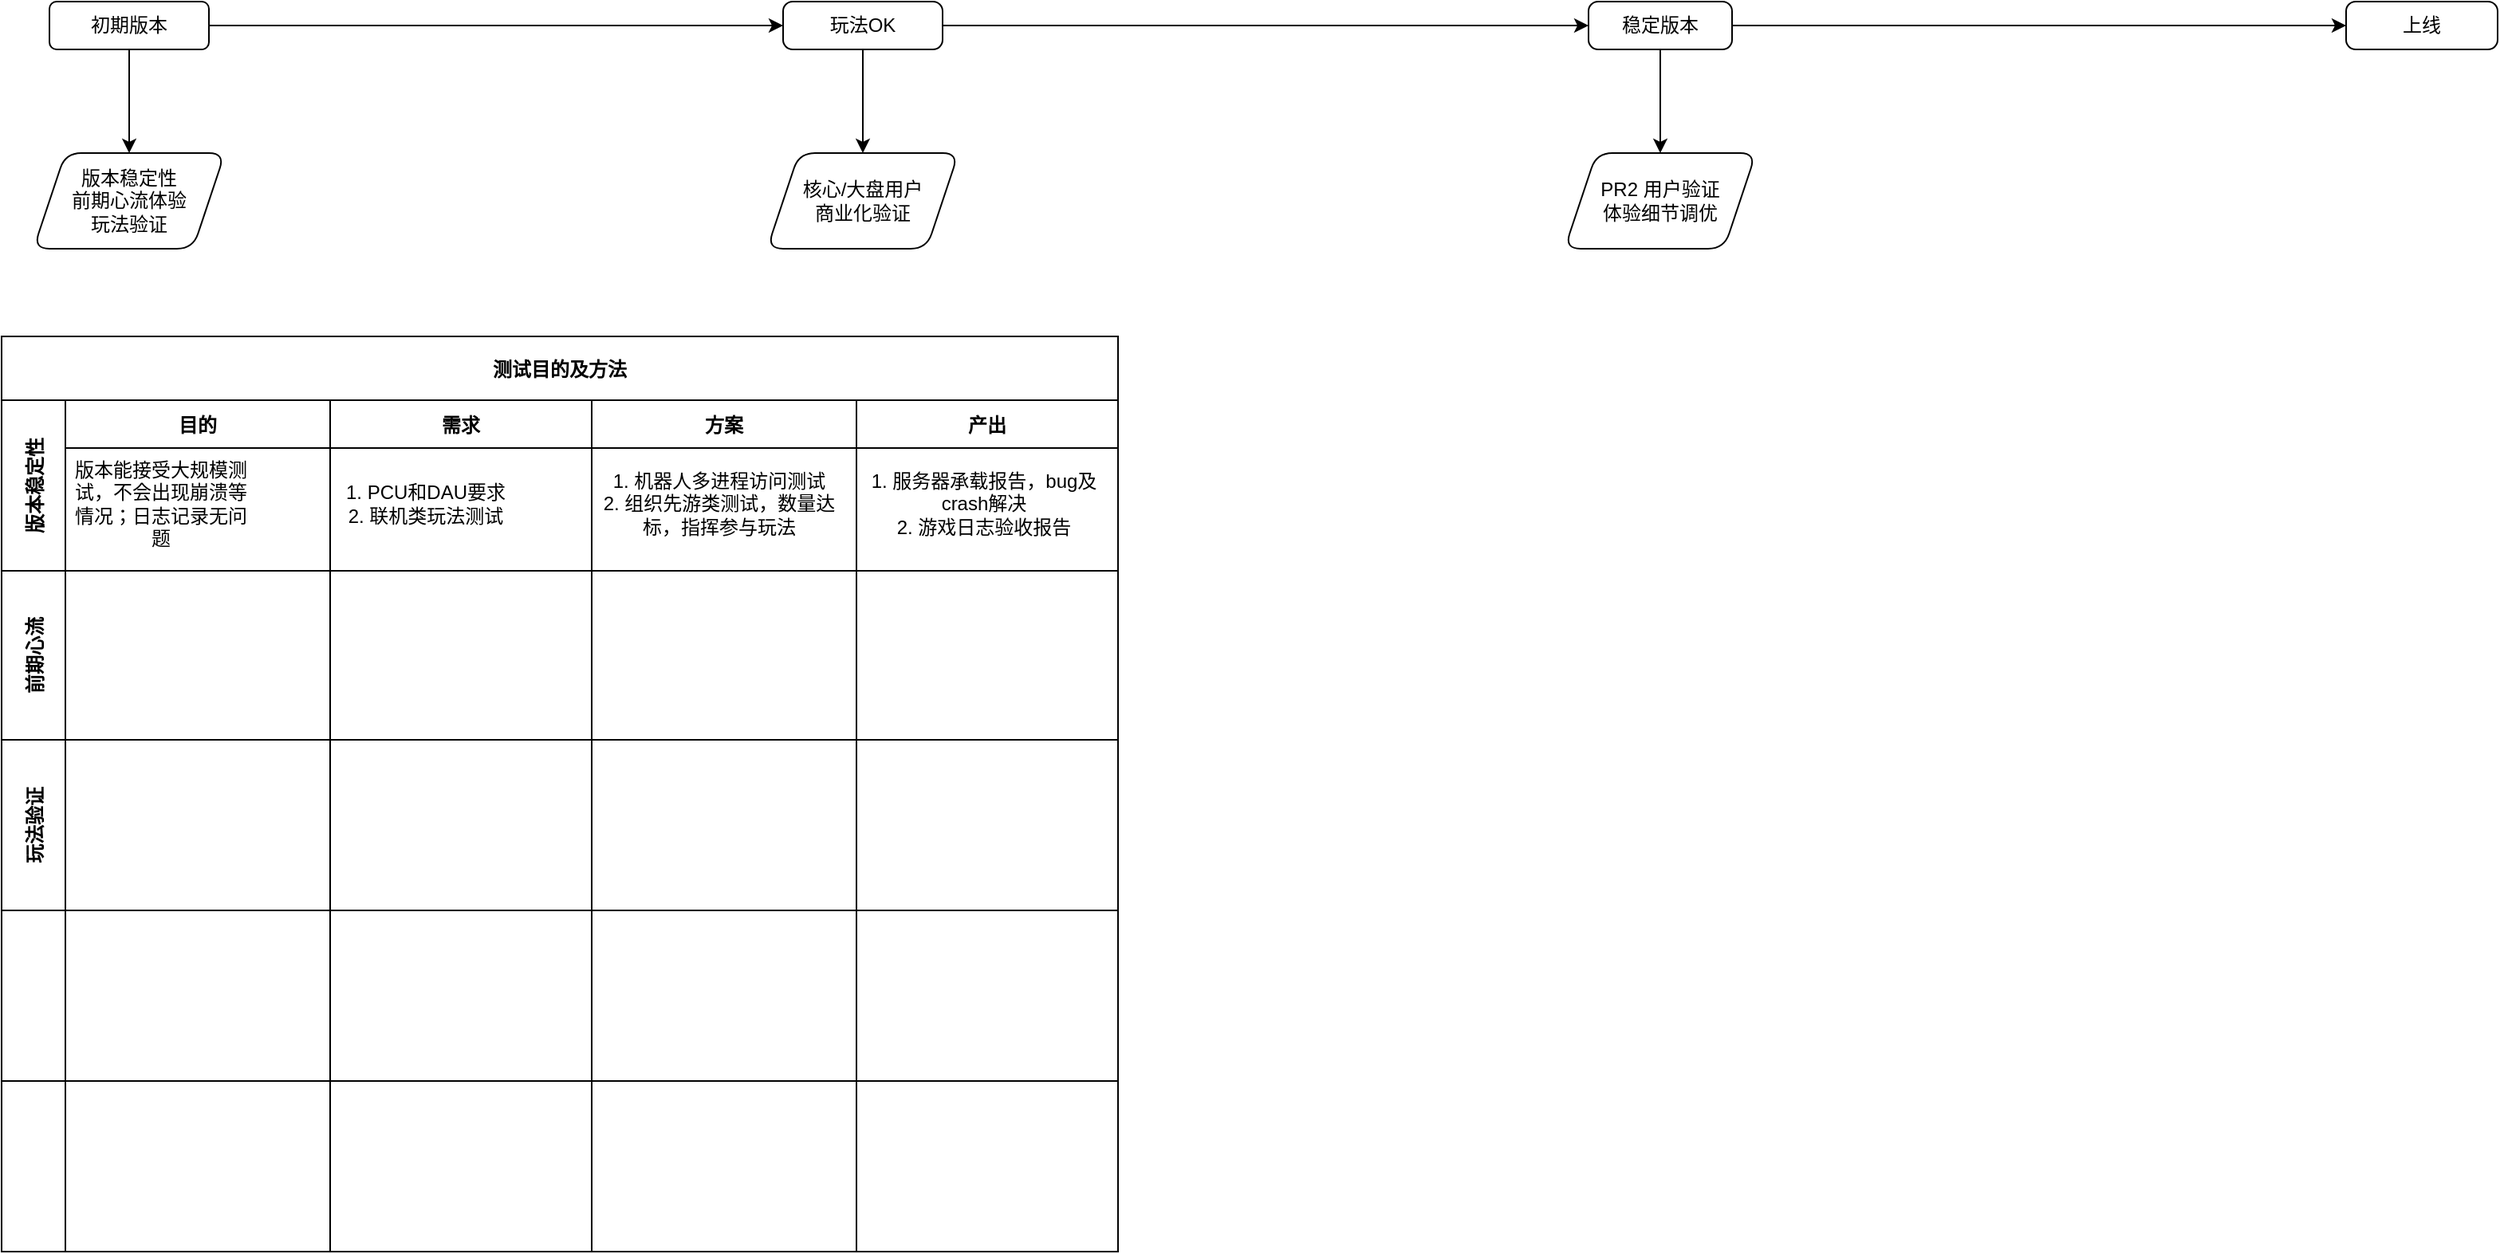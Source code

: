 <mxfile version="16.2.4" type="github">
  <diagram id="Qz1s9SNeP7v2p1puwppg" name="Page-1">
    <mxGraphModel dx="1038" dy="547" grid="1" gridSize="10" guides="1" tooltips="1" connect="1" arrows="1" fold="1" page="1" pageScale="1" pageWidth="1654" pageHeight="2336" math="0" shadow="0">
      <root>
        <mxCell id="0" />
        <mxCell id="1" parent="0" />
        <mxCell id="sKu4yoeBNKB5ariSwKYG-6" value="" style="edgeStyle=orthogonalEdgeStyle;rounded=0;orthogonalLoop=1;jettySize=auto;html=1;" edge="1" parent="1" source="sKu4yoeBNKB5ariSwKYG-1" target="sKu4yoeBNKB5ariSwKYG-5">
          <mxGeometry relative="1" as="geometry" />
        </mxCell>
        <mxCell id="sKu4yoeBNKB5ariSwKYG-8" value="" style="edgeStyle=orthogonalEdgeStyle;rounded=0;orthogonalLoop=1;jettySize=auto;html=1;" edge="1" parent="1" source="sKu4yoeBNKB5ariSwKYG-1" target="sKu4yoeBNKB5ariSwKYG-7">
          <mxGeometry relative="1" as="geometry" />
        </mxCell>
        <mxCell id="sKu4yoeBNKB5ariSwKYG-1" value="初期版本" style="rounded=1;whiteSpace=wrap;html=1;" vertex="1" parent="1">
          <mxGeometry x="70" y="40" width="100" height="30" as="geometry" />
        </mxCell>
        <mxCell id="sKu4yoeBNKB5ariSwKYG-5" value="版本稳定性&lt;br&gt;前期心流体验&lt;br&gt;玩法验证" style="shape=parallelogram;perimeter=parallelogramPerimeter;whiteSpace=wrap;html=1;fixedSize=1;rounded=1;" vertex="1" parent="1">
          <mxGeometry x="60" y="135" width="120" height="60" as="geometry" />
        </mxCell>
        <mxCell id="sKu4yoeBNKB5ariSwKYG-10" value="" style="edgeStyle=orthogonalEdgeStyle;rounded=0;orthogonalLoop=1;jettySize=auto;html=1;" edge="1" parent="1" source="sKu4yoeBNKB5ariSwKYG-7" target="sKu4yoeBNKB5ariSwKYG-9">
          <mxGeometry relative="1" as="geometry" />
        </mxCell>
        <mxCell id="sKu4yoeBNKB5ariSwKYG-12" value="" style="edgeStyle=orthogonalEdgeStyle;rounded=0;orthogonalLoop=1;jettySize=auto;html=1;" edge="1" parent="1" source="sKu4yoeBNKB5ariSwKYG-7" target="sKu4yoeBNKB5ariSwKYG-11">
          <mxGeometry relative="1" as="geometry" />
        </mxCell>
        <mxCell id="sKu4yoeBNKB5ariSwKYG-7" value="玩法OK" style="whiteSpace=wrap;html=1;rounded=1;direction=west;arcSize=20;" vertex="1" parent="1">
          <mxGeometry x="530" y="40" width="100" height="30" as="geometry" />
        </mxCell>
        <mxCell id="sKu4yoeBNKB5ariSwKYG-9" value="核心/大盘用户&lt;br&gt;商业化验证" style="shape=parallelogram;perimeter=parallelogramPerimeter;whiteSpace=wrap;html=1;fixedSize=1;rounded=1;arcSize=20;" vertex="1" parent="1">
          <mxGeometry x="520" y="135" width="120" height="60" as="geometry" />
        </mxCell>
        <mxCell id="sKu4yoeBNKB5ariSwKYG-14" value="" style="edgeStyle=orthogonalEdgeStyle;rounded=0;orthogonalLoop=1;jettySize=auto;html=1;" edge="1" parent="1" source="sKu4yoeBNKB5ariSwKYG-11" target="sKu4yoeBNKB5ariSwKYG-13">
          <mxGeometry relative="1" as="geometry" />
        </mxCell>
        <mxCell id="sKu4yoeBNKB5ariSwKYG-16" value="" style="edgeStyle=orthogonalEdgeStyle;rounded=0;orthogonalLoop=1;jettySize=auto;html=1;" edge="1" parent="1" source="sKu4yoeBNKB5ariSwKYG-11" target="sKu4yoeBNKB5ariSwKYG-15">
          <mxGeometry relative="1" as="geometry" />
        </mxCell>
        <mxCell id="sKu4yoeBNKB5ariSwKYG-11" value="稳定版本" style="whiteSpace=wrap;html=1;rounded=1;arcSize=20;" vertex="1" parent="1">
          <mxGeometry x="1035" y="40" width="90" height="30" as="geometry" />
        </mxCell>
        <mxCell id="sKu4yoeBNKB5ariSwKYG-13" value="上线" style="whiteSpace=wrap;html=1;rounded=1;arcSize=20;" vertex="1" parent="1">
          <mxGeometry x="1510" y="40" width="95" height="30" as="geometry" />
        </mxCell>
        <mxCell id="sKu4yoeBNKB5ariSwKYG-15" value="PR2 用户验证&lt;br&gt;体验细节调优" style="shape=parallelogram;perimeter=parallelogramPerimeter;whiteSpace=wrap;html=1;fixedSize=1;rounded=1;arcSize=20;" vertex="1" parent="1">
          <mxGeometry x="1020" y="135" width="120" height="60" as="geometry" />
        </mxCell>
        <mxCell id="sKu4yoeBNKB5ariSwKYG-23" value="测试目的及方法" style="shape=table;childLayout=tableLayout;startSize=40;collapsible=0;recursiveResize=0;expand=0;fontStyle=1;" vertex="1" parent="1">
          <mxGeometry x="40" y="250" width="700" height="574" as="geometry" />
        </mxCell>
        <mxCell id="sKu4yoeBNKB5ariSwKYG-24" value="版本稳定性" style="shape=tableRow;horizontal=0;startSize=40;swimlaneHead=0;swimlaneBody=0;top=0;left=0;bottom=0;right=0;dropTarget=0;fillColor=none;collapsible=0;recursiveResize=0;expand=0;fontStyle=1;" vertex="1" parent="sKu4yoeBNKB5ariSwKYG-23">
          <mxGeometry y="40" width="700" height="107" as="geometry" />
        </mxCell>
        <mxCell id="sKu4yoeBNKB5ariSwKYG-25" value="目的" style="swimlane;swimlaneHead=0;swimlaneBody=0;fontStyle=0;connectable=0;fillColor=none;startSize=30;collapsible=0;recursiveResize=0;expand=0;fontStyle=1;" vertex="1" parent="sKu4yoeBNKB5ariSwKYG-24">
          <mxGeometry x="40" width="166" height="107" as="geometry">
            <mxRectangle width="166" height="107" as="alternateBounds" />
          </mxGeometry>
        </mxCell>
        <mxCell id="sKu4yoeBNKB5ariSwKYG-45" value="版本能接受大规模测试，不会出现崩溃等情况；日志记录无问题" style="text;html=1;strokeColor=none;fillColor=none;align=center;verticalAlign=middle;whiteSpace=wrap;rounded=0;" vertex="1" parent="sKu4yoeBNKB5ariSwKYG-25">
          <mxGeometry y="30" width="120" height="70" as="geometry" />
        </mxCell>
        <mxCell id="sKu4yoeBNKB5ariSwKYG-26" value="需求" style="swimlane;swimlaneHead=0;swimlaneBody=0;fontStyle=0;connectable=0;fillColor=none;startSize=30;collapsible=0;recursiveResize=0;expand=0;fontStyle=1;" vertex="1" parent="sKu4yoeBNKB5ariSwKYG-24">
          <mxGeometry x="206" width="164" height="107" as="geometry">
            <mxRectangle width="164" height="107" as="alternateBounds" />
          </mxGeometry>
        </mxCell>
        <mxCell id="sKu4yoeBNKB5ariSwKYG-48" value="1. PCU和DAU要求&lt;br&gt;2. 联机类玩法测试" style="text;html=1;strokeColor=none;fillColor=none;align=center;verticalAlign=middle;whiteSpace=wrap;rounded=0;" vertex="1" parent="sKu4yoeBNKB5ariSwKYG-26">
          <mxGeometry y="30" width="120" height="70" as="geometry" />
        </mxCell>
        <mxCell id="sKu4yoeBNKB5ariSwKYG-27" value="方案" style="swimlane;swimlaneHead=0;swimlaneBody=0;fontStyle=0;connectable=0;fillColor=none;startSize=30;collapsible=0;recursiveResize=0;expand=0;fontStyle=1;" vertex="1" parent="sKu4yoeBNKB5ariSwKYG-24">
          <mxGeometry x="370" width="166" height="107" as="geometry">
            <mxRectangle width="166" height="107" as="alternateBounds" />
          </mxGeometry>
        </mxCell>
        <mxCell id="sKu4yoeBNKB5ariSwKYG-49" value="1. 机器人多进程访问测试&lt;br&gt;2. 组织先游类测试，数量达标，指挥参与玩法" style="text;html=1;strokeColor=none;fillColor=none;align=center;verticalAlign=middle;whiteSpace=wrap;rounded=0;" vertex="1" parent="sKu4yoeBNKB5ariSwKYG-27">
          <mxGeometry y="30" width="160" height="70" as="geometry" />
        </mxCell>
        <mxCell id="sKu4yoeBNKB5ariSwKYG-67" value="产出" style="swimlane;swimlaneHead=0;swimlaneBody=0;fontStyle=0;connectable=0;fillColor=none;startSize=30;collapsible=0;recursiveResize=0;expand=0;fontStyle=1;" vertex="1" parent="sKu4yoeBNKB5ariSwKYG-24">
          <mxGeometry x="536" width="164" height="107" as="geometry">
            <mxRectangle width="164" height="107" as="alternateBounds" />
          </mxGeometry>
        </mxCell>
        <mxCell id="sKu4yoeBNKB5ariSwKYG-88" value="1. 服务器承载报告，bug及crash解决&lt;br&gt;2. 游戏日志验收报告" style="text;html=1;strokeColor=none;fillColor=none;align=center;verticalAlign=middle;whiteSpace=wrap;rounded=0;" vertex="1" parent="sKu4yoeBNKB5ariSwKYG-67">
          <mxGeometry y="30" width="160" height="70" as="geometry" />
        </mxCell>
        <mxCell id="sKu4yoeBNKB5ariSwKYG-28" value="前期心流" style="shape=tableRow;horizontal=0;startSize=40;swimlaneHead=0;swimlaneBody=0;top=0;left=0;bottom=0;right=0;dropTarget=0;fillColor=none;collapsible=0;recursiveResize=0;expand=0;fontStyle=1;" vertex="1" parent="sKu4yoeBNKB5ariSwKYG-23">
          <mxGeometry y="147" width="700" height="106" as="geometry" />
        </mxCell>
        <mxCell id="sKu4yoeBNKB5ariSwKYG-29" value="" style="swimlane;swimlaneHead=0;swimlaneBody=0;fontStyle=0;connectable=0;fillColor=none;startSize=0;collapsible=0;recursiveResize=0;expand=0;fontStyle=1;" vertex="1" parent="sKu4yoeBNKB5ariSwKYG-28">
          <mxGeometry x="40" width="166" height="106" as="geometry">
            <mxRectangle width="166" height="106" as="alternateBounds" />
          </mxGeometry>
        </mxCell>
        <mxCell id="sKu4yoeBNKB5ariSwKYG-30" value="" style="swimlane;swimlaneHead=0;swimlaneBody=0;fontStyle=0;connectable=0;fillColor=none;startSize=0;collapsible=0;recursiveResize=0;expand=0;fontStyle=1;" vertex="1" parent="sKu4yoeBNKB5ariSwKYG-28">
          <mxGeometry x="206" width="164" height="106" as="geometry">
            <mxRectangle width="164" height="106" as="alternateBounds" />
          </mxGeometry>
        </mxCell>
        <mxCell id="sKu4yoeBNKB5ariSwKYG-31" value="" style="swimlane;swimlaneHead=0;swimlaneBody=0;fontStyle=0;connectable=0;fillColor=none;startSize=0;collapsible=0;recursiveResize=0;expand=0;fontStyle=1;" vertex="1" parent="sKu4yoeBNKB5ariSwKYG-28">
          <mxGeometry x="370" width="166" height="106" as="geometry">
            <mxRectangle width="166" height="106" as="alternateBounds" />
          </mxGeometry>
        </mxCell>
        <mxCell id="sKu4yoeBNKB5ariSwKYG-68" style="swimlane;swimlaneHead=0;swimlaneBody=0;fontStyle=0;connectable=0;fillColor=none;startSize=0;collapsible=0;recursiveResize=0;expand=0;fontStyle=1;" vertex="1" parent="sKu4yoeBNKB5ariSwKYG-28">
          <mxGeometry x="536" width="164" height="106" as="geometry">
            <mxRectangle width="164" height="106" as="alternateBounds" />
          </mxGeometry>
        </mxCell>
        <mxCell id="sKu4yoeBNKB5ariSwKYG-32" value="玩法验证" style="shape=tableRow;horizontal=0;startSize=40;swimlaneHead=0;swimlaneBody=0;top=0;left=0;bottom=0;right=0;dropTarget=0;fillColor=none;collapsible=0;recursiveResize=0;expand=0;fontStyle=1;" vertex="1" parent="sKu4yoeBNKB5ariSwKYG-23">
          <mxGeometry y="253" width="700" height="107" as="geometry" />
        </mxCell>
        <mxCell id="sKu4yoeBNKB5ariSwKYG-33" value="" style="swimlane;swimlaneHead=0;swimlaneBody=0;fontStyle=0;connectable=0;fillColor=none;startSize=0;collapsible=0;recursiveResize=0;expand=0;fontStyle=1;" vertex="1" parent="sKu4yoeBNKB5ariSwKYG-32">
          <mxGeometry x="40" width="166" height="107" as="geometry">
            <mxRectangle width="166" height="107" as="alternateBounds" />
          </mxGeometry>
        </mxCell>
        <mxCell id="sKu4yoeBNKB5ariSwKYG-34" value="" style="swimlane;swimlaneHead=0;swimlaneBody=0;fontStyle=0;connectable=0;fillColor=none;startSize=0;collapsible=0;recursiveResize=0;expand=0;fontStyle=1;" vertex="1" parent="sKu4yoeBNKB5ariSwKYG-32">
          <mxGeometry x="206" width="164" height="107" as="geometry">
            <mxRectangle width="164" height="107" as="alternateBounds" />
          </mxGeometry>
        </mxCell>
        <mxCell id="sKu4yoeBNKB5ariSwKYG-35" value="" style="swimlane;swimlaneHead=0;swimlaneBody=0;fontStyle=0;connectable=0;fillColor=none;startSize=0;collapsible=0;recursiveResize=0;expand=0;fontStyle=1;" vertex="1" parent="sKu4yoeBNKB5ariSwKYG-32">
          <mxGeometry x="370" width="166" height="107" as="geometry">
            <mxRectangle width="166" height="107" as="alternateBounds" />
          </mxGeometry>
        </mxCell>
        <mxCell id="sKu4yoeBNKB5ariSwKYG-69" style="swimlane;swimlaneHead=0;swimlaneBody=0;fontStyle=0;connectable=0;fillColor=none;startSize=0;collapsible=0;recursiveResize=0;expand=0;fontStyle=1;" vertex="1" parent="sKu4yoeBNKB5ariSwKYG-32">
          <mxGeometry x="536" width="164" height="107" as="geometry">
            <mxRectangle width="164" height="107" as="alternateBounds" />
          </mxGeometry>
        </mxCell>
        <mxCell id="sKu4yoeBNKB5ariSwKYG-78" style="shape=tableRow;horizontal=0;startSize=40;swimlaneHead=0;swimlaneBody=0;top=0;left=0;bottom=0;right=0;dropTarget=0;fillColor=none;collapsible=0;recursiveResize=0;expand=0;fontStyle=1;" vertex="1" parent="sKu4yoeBNKB5ariSwKYG-23">
          <mxGeometry y="360" width="700" height="107" as="geometry" />
        </mxCell>
        <mxCell id="sKu4yoeBNKB5ariSwKYG-79" style="swimlane;swimlaneHead=0;swimlaneBody=0;fontStyle=0;connectable=0;fillColor=none;startSize=0;collapsible=0;recursiveResize=0;expand=0;fontStyle=1;" vertex="1" parent="sKu4yoeBNKB5ariSwKYG-78">
          <mxGeometry x="40" width="166" height="107" as="geometry">
            <mxRectangle width="166" height="107" as="alternateBounds" />
          </mxGeometry>
        </mxCell>
        <mxCell id="sKu4yoeBNKB5ariSwKYG-80" style="swimlane;swimlaneHead=0;swimlaneBody=0;fontStyle=0;connectable=0;fillColor=none;startSize=0;collapsible=0;recursiveResize=0;expand=0;fontStyle=1;" vertex="1" parent="sKu4yoeBNKB5ariSwKYG-78">
          <mxGeometry x="206" width="164" height="107" as="geometry">
            <mxRectangle width="164" height="107" as="alternateBounds" />
          </mxGeometry>
        </mxCell>
        <mxCell id="sKu4yoeBNKB5ariSwKYG-81" style="swimlane;swimlaneHead=0;swimlaneBody=0;fontStyle=0;connectable=0;fillColor=none;startSize=0;collapsible=0;recursiveResize=0;expand=0;fontStyle=1;" vertex="1" parent="sKu4yoeBNKB5ariSwKYG-78">
          <mxGeometry x="370" width="166" height="107" as="geometry">
            <mxRectangle width="166" height="107" as="alternateBounds" />
          </mxGeometry>
        </mxCell>
        <mxCell id="sKu4yoeBNKB5ariSwKYG-82" style="swimlane;swimlaneHead=0;swimlaneBody=0;fontStyle=0;connectable=0;fillColor=none;startSize=0;collapsible=0;recursiveResize=0;expand=0;fontStyle=1;" vertex="1" parent="sKu4yoeBNKB5ariSwKYG-78">
          <mxGeometry x="536" width="164" height="107" as="geometry">
            <mxRectangle width="164" height="107" as="alternateBounds" />
          </mxGeometry>
        </mxCell>
        <mxCell id="sKu4yoeBNKB5ariSwKYG-83" style="shape=tableRow;horizontal=0;startSize=40;swimlaneHead=0;swimlaneBody=0;top=0;left=0;bottom=0;right=0;dropTarget=0;fillColor=none;collapsible=0;recursiveResize=0;expand=0;fontStyle=1;" vertex="1" parent="sKu4yoeBNKB5ariSwKYG-23">
          <mxGeometry y="467" width="700" height="107" as="geometry" />
        </mxCell>
        <mxCell id="sKu4yoeBNKB5ariSwKYG-84" style="swimlane;swimlaneHead=0;swimlaneBody=0;fontStyle=0;connectable=0;fillColor=none;startSize=0;collapsible=0;recursiveResize=0;expand=0;fontStyle=1;" vertex="1" parent="sKu4yoeBNKB5ariSwKYG-83">
          <mxGeometry x="40" width="166" height="107" as="geometry">
            <mxRectangle width="166" height="107" as="alternateBounds" />
          </mxGeometry>
        </mxCell>
        <mxCell id="sKu4yoeBNKB5ariSwKYG-85" style="swimlane;swimlaneHead=0;swimlaneBody=0;fontStyle=0;connectable=0;fillColor=none;startSize=0;collapsible=0;recursiveResize=0;expand=0;fontStyle=1;" vertex="1" parent="sKu4yoeBNKB5ariSwKYG-83">
          <mxGeometry x="206" width="164" height="107" as="geometry">
            <mxRectangle width="164" height="107" as="alternateBounds" />
          </mxGeometry>
        </mxCell>
        <mxCell id="sKu4yoeBNKB5ariSwKYG-86" style="swimlane;swimlaneHead=0;swimlaneBody=0;fontStyle=0;connectable=0;fillColor=none;startSize=0;collapsible=0;recursiveResize=0;expand=0;fontStyle=1;" vertex="1" parent="sKu4yoeBNKB5ariSwKYG-83">
          <mxGeometry x="370" width="166" height="107" as="geometry">
            <mxRectangle width="166" height="107" as="alternateBounds" />
          </mxGeometry>
        </mxCell>
        <mxCell id="sKu4yoeBNKB5ariSwKYG-87" style="swimlane;swimlaneHead=0;swimlaneBody=0;fontStyle=0;connectable=0;fillColor=none;startSize=0;collapsible=0;recursiveResize=0;expand=0;fontStyle=1;" vertex="1" parent="sKu4yoeBNKB5ariSwKYG-83">
          <mxGeometry x="536" width="164" height="107" as="geometry">
            <mxRectangle width="164" height="107" as="alternateBounds" />
          </mxGeometry>
        </mxCell>
      </root>
    </mxGraphModel>
  </diagram>
</mxfile>
